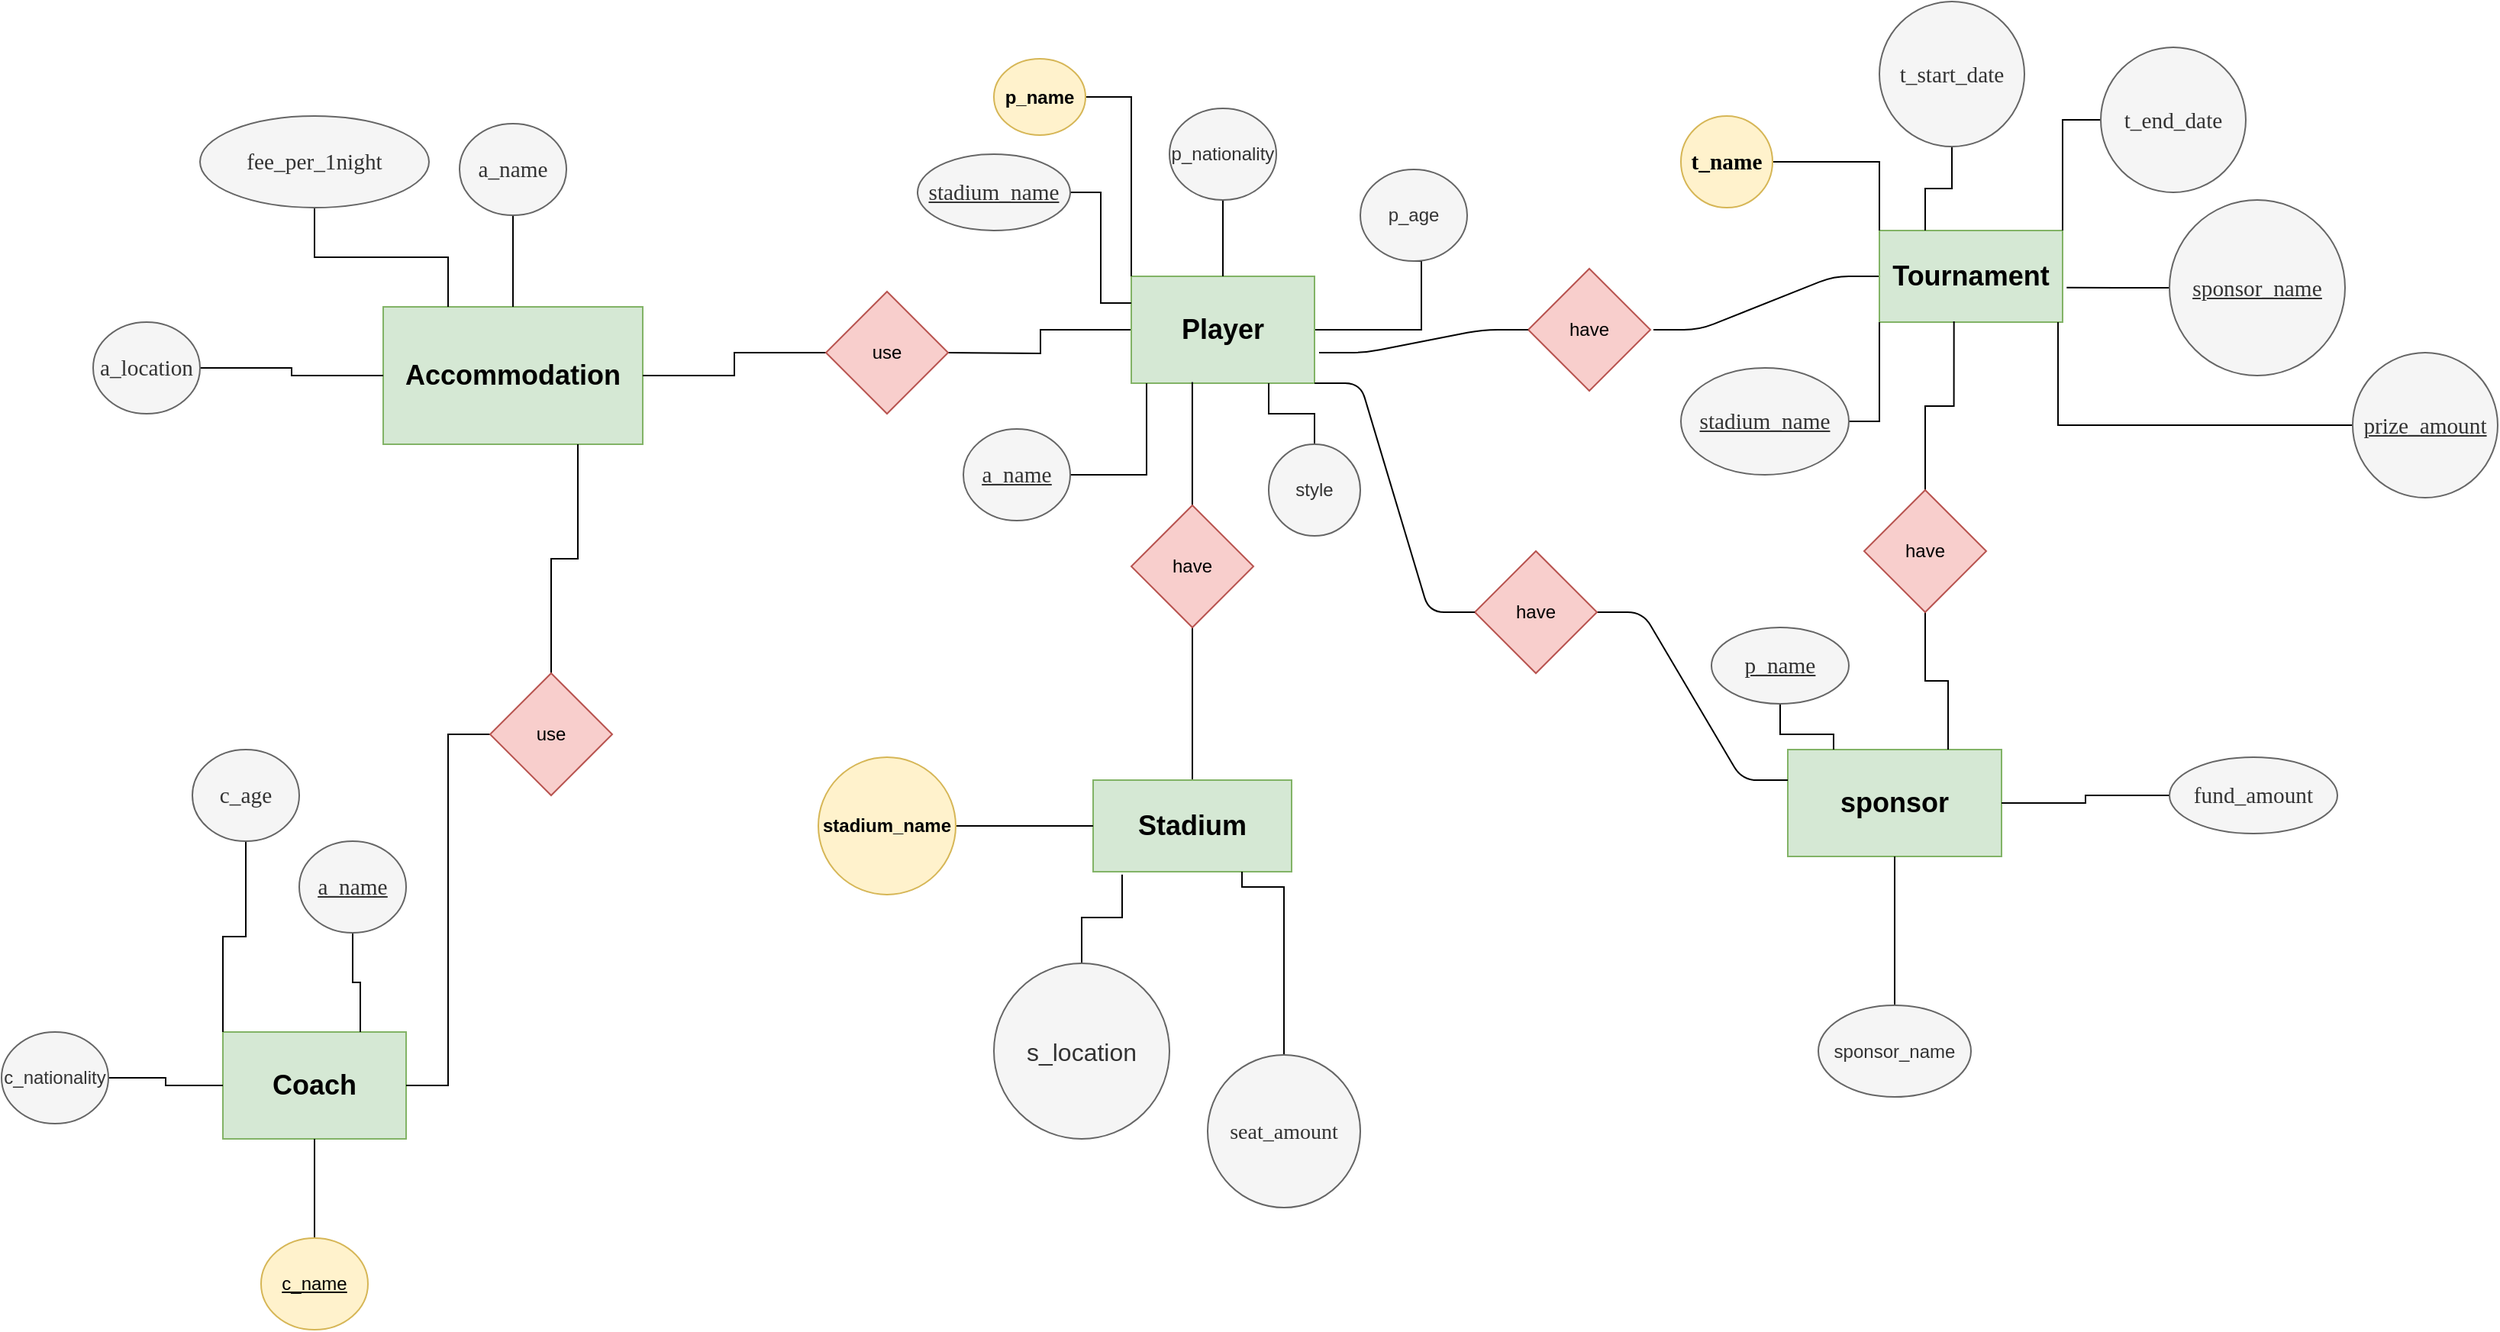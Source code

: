 <mxfile version="13.1.3" type="github">
  <diagram id="Ul_Qv3q_6B_l5HidEIXD" name="Page-1">
    <mxGraphModel dx="2153" dy="1882" grid="1" gridSize="10" guides="1" tooltips="1" connect="1" arrows="1" fold="1" page="1" pageScale="1" pageWidth="850" pageHeight="1100" math="0" shadow="0">
      <root>
        <mxCell id="0" />
        <mxCell id="1" parent="0" />
        <mxCell id="LVXJgCznI9-7iAya-46N-1" value="" style="edgeStyle=orthogonalEdgeStyle;rounded=0;orthogonalLoop=1;jettySize=auto;html=1;entryX=0.5;entryY=1;entryDx=0;entryDy=0;endArrow=none;endFill=0;" edge="1" parent="1" source="LVXJgCznI9-7iAya-46N-2" target="LVXJgCznI9-7iAya-46N-3">
          <mxGeometry relative="1" as="geometry">
            <mxPoint x="400" y="120" as="targetPoint" />
            <Array as="points">
              <mxPoint x="310" y="185" />
              <mxPoint x="310" y="140" />
            </Array>
          </mxGeometry>
        </mxCell>
        <mxCell id="LVXJgCznI9-7iAya-46N-82" style="edgeStyle=orthogonalEdgeStyle;rounded=0;orthogonalLoop=1;jettySize=auto;html=1;startArrow=none;startFill=0;endArrow=none;endFill=0;" edge="1" parent="1" source="LVXJgCznI9-7iAya-46N-2">
          <mxGeometry relative="1" as="geometry">
            <mxPoint y="200" as="targetPoint" />
          </mxGeometry>
        </mxCell>
        <mxCell id="LVXJgCznI9-7iAya-46N-2" value="Player" style="rounded=0;whiteSpace=wrap;html=1;fillColor=#d5e8d4;strokeColor=#82b366;fontStyle=1;fontSize=18;" vertex="1" parent="1">
          <mxGeometry x="120" y="150" width="120" height="70" as="geometry" />
        </mxCell>
        <mxCell id="LVXJgCznI9-7iAya-46N-3" value="p_age&lt;br&gt;" style="ellipse;whiteSpace=wrap;html=1;fillColor=#f5f5f5;strokeColor=#666666;fontColor=#333333;fontStyle=0" vertex="1" parent="1">
          <mxGeometry x="270" y="80" width="70" height="60" as="geometry" />
        </mxCell>
        <mxCell id="LVXJgCznI9-7iAya-46N-4" value="" style="edgeStyle=orthogonalEdgeStyle;rounded=0;orthogonalLoop=1;jettySize=auto;html=1;endArrow=none;endFill=0;" edge="1" parent="1" source="LVXJgCznI9-7iAya-46N-5" target="LVXJgCznI9-7iAya-46N-2">
          <mxGeometry relative="1" as="geometry" />
        </mxCell>
        <mxCell id="LVXJgCznI9-7iAya-46N-5" value="p_nationality&lt;br&gt;" style="ellipse;whiteSpace=wrap;html=1;fillColor=#f5f5f5;strokeColor=#666666;fontColor=#333333;" vertex="1" parent="1">
          <mxGeometry x="145" y="40" width="70" height="60" as="geometry" />
        </mxCell>
        <mxCell id="LVXJgCznI9-7iAya-46N-81" style="edgeStyle=orthogonalEdgeStyle;rounded=0;orthogonalLoop=1;jettySize=auto;html=1;entryX=0;entryY=0;entryDx=0;entryDy=0;startArrow=none;startFill=0;endArrow=none;endFill=0;" edge="1" parent="1" source="LVXJgCznI9-7iAya-46N-7" target="LVXJgCznI9-7iAya-46N-2">
          <mxGeometry relative="1" as="geometry" />
        </mxCell>
        <mxCell id="LVXJgCznI9-7iAya-46N-7" value="p_name" style="ellipse;whiteSpace=wrap;html=1;fillColor=#fff2cc;strokeColor=#d6b656;fontStyle=1" vertex="1" parent="1">
          <mxGeometry x="30" y="7.5" width="60" height="50" as="geometry" />
        </mxCell>
        <mxCell id="LVXJgCznI9-7iAya-46N-8" value="" style="edgeStyle=orthogonalEdgeStyle;rounded=0;orthogonalLoop=1;jettySize=auto;html=1;entryX=0.75;entryY=1;entryDx=0;entryDy=0;endArrow=none;endFill=0;" edge="1" parent="1" source="LVXJgCznI9-7iAya-46N-9" target="LVXJgCznI9-7iAya-46N-2">
          <mxGeometry relative="1" as="geometry">
            <mxPoint x="220" y="260" as="targetPoint" />
          </mxGeometry>
        </mxCell>
        <mxCell id="LVXJgCznI9-7iAya-46N-9" value="style" style="ellipse;whiteSpace=wrap;html=1;fillColor=#f5f5f5;strokeColor=#666666;fontColor=#333333;" vertex="1" parent="1">
          <mxGeometry x="210" y="260" width="60" height="60" as="geometry" />
        </mxCell>
        <mxCell id="LVXJgCznI9-7iAya-46N-10" value="" style="edgeStyle=entityRelationEdgeStyle;fontSize=12;html=1;endArrow=none;startArrow=none;endFill=0;startFill=0;" edge="1" parent="1">
          <mxGeometry width="100" height="100" relative="1" as="geometry">
            <mxPoint x="462" y="185" as="sourcePoint" />
            <mxPoint x="610" y="150" as="targetPoint" />
          </mxGeometry>
        </mxCell>
        <mxCell id="LVXJgCznI9-7iAya-46N-11" value="Tournament" style="rounded=0;whiteSpace=wrap;html=1;fillColor=#d5e8d4;strokeColor=#82b366;fontStyle=1;fontSize=18;" vertex="1" parent="1">
          <mxGeometry x="610" y="120" width="120" height="60" as="geometry" />
        </mxCell>
        <mxCell id="LVXJgCznI9-7iAya-46N-56" style="edgeStyle=orthogonalEdgeStyle;rounded=0;orthogonalLoop=1;jettySize=auto;html=1;entryX=0;entryY=0;entryDx=0;entryDy=0;endArrow=none;endFill=0;" edge="1" parent="1" source="LVXJgCznI9-7iAya-46N-13" target="LVXJgCznI9-7iAya-46N-11">
          <mxGeometry relative="1" as="geometry" />
        </mxCell>
        <mxCell id="LVXJgCznI9-7iAya-46N-13" value="&lt;b&gt;&lt;span style=&quot;font-size: 11.0pt ; line-height: 107% ; font-family: &amp;#34;맑은 고딕&amp;#34;&quot;&gt;t_name&lt;/span&gt;&lt;/b&gt;" style="ellipse;whiteSpace=wrap;html=1;fillColor=#fff2cc;strokeColor=#d6b656;" vertex="1" parent="1">
          <mxGeometry x="480" y="45" width="60" height="60" as="geometry" />
        </mxCell>
        <mxCell id="LVXJgCznI9-7iAya-46N-14" style="edgeStyle=orthogonalEdgeStyle;rounded=0;orthogonalLoop=1;jettySize=auto;html=1;entryX=0;entryY=1;entryDx=0;entryDy=0;endArrow=none;endFill=0;" edge="1" parent="1" source="LVXJgCznI9-7iAya-46N-15" target="LVXJgCznI9-7iAya-46N-11">
          <mxGeometry relative="1" as="geometry" />
        </mxCell>
        <mxCell id="LVXJgCznI9-7iAya-46N-15" value="&lt;u&gt;&lt;span style=&quot;font-size: 11.0pt ; line-height: 107% ; font-family: &amp;#34;맑은 고딕&amp;#34;&quot;&gt;stadium_name&lt;/span&gt;&lt;/u&gt;" style="ellipse;whiteSpace=wrap;html=1;fillColor=#f5f5f5;strokeColor=#666666;fontColor=#333333;" vertex="1" parent="1">
          <mxGeometry x="480" y="210" width="110" height="70" as="geometry" />
        </mxCell>
        <mxCell id="LVXJgCznI9-7iAya-46N-16" value="" style="edgeStyle=orthogonalEdgeStyle;rounded=0;orthogonalLoop=1;jettySize=auto;html=1;endArrow=none;endFill=0;" edge="1" parent="1" source="LVXJgCznI9-7iAya-46N-17" target="LVXJgCznI9-7iAya-46N-11">
          <mxGeometry relative="1" as="geometry">
            <Array as="points">
              <mxPoint x="727" y="190" />
              <mxPoint x="727" y="190" />
            </Array>
          </mxGeometry>
        </mxCell>
        <mxCell id="LVXJgCznI9-7iAya-46N-17" value="&lt;span style=&quot;font-size: 11.0pt ; line-height: 107% ; font-family: &amp;#34;맑은 고딕&amp;#34;&quot;&gt;prize_amount&lt;/span&gt;" style="ellipse;whiteSpace=wrap;html=1;aspect=fixed;fillColor=#f5f5f5;strokeColor=#666666;fontColor=#333333;fontStyle=4" vertex="1" parent="1">
          <mxGeometry x="920" y="200" width="95" height="95" as="geometry" />
        </mxCell>
        <mxCell id="LVXJgCznI9-7iAya-46N-59" style="edgeStyle=orthogonalEdgeStyle;rounded=0;orthogonalLoop=1;jettySize=auto;html=1;entryX=0.5;entryY=1;entryDx=0;entryDy=0;startArrow=none;startFill=0;endArrow=none;endFill=0;" edge="1" parent="1" source="LVXJgCznI9-7iAya-46N-19" target="LVXJgCznI9-7iAya-46N-44">
          <mxGeometry relative="1" as="geometry" />
        </mxCell>
        <mxCell id="LVXJgCznI9-7iAya-46N-19" value="Stadium&lt;br&gt;" style="rounded=0;whiteSpace=wrap;html=1;fillColor=#d5e8d4;strokeColor=#82b366;fontStyle=1;fontSize=18;" vertex="1" parent="1">
          <mxGeometry x="95" y="480" width="130" height="60" as="geometry" />
        </mxCell>
        <mxCell id="LVXJgCznI9-7iAya-46N-86" style="edgeStyle=orthogonalEdgeStyle;rounded=0;orthogonalLoop=1;jettySize=auto;html=1;entryX=0;entryY=0.5;entryDx=0;entryDy=0;startArrow=none;startFill=0;endArrow=none;endFill=0;" edge="1" parent="1" source="LVXJgCznI9-7iAya-46N-21" target="LVXJgCznI9-7iAya-46N-19">
          <mxGeometry relative="1" as="geometry" />
        </mxCell>
        <mxCell id="LVXJgCznI9-7iAya-46N-21" value="stadium_name&lt;br&gt;" style="ellipse;whiteSpace=wrap;html=1;aspect=fixed;fillColor=#fff2cc;strokeColor=#d6b656;fontStyle=1" vertex="1" parent="1">
          <mxGeometry x="-85" y="465" width="90" height="90" as="geometry" />
        </mxCell>
        <mxCell id="LVXJgCznI9-7iAya-46N-22" value="" style="edgeStyle=orthogonalEdgeStyle;rounded=0;orthogonalLoop=1;jettySize=auto;html=1;endArrow=none;endFill=0;entryX=0.146;entryY=1.032;entryDx=0;entryDy=0;entryPerimeter=0;" edge="1" parent="1" source="LVXJgCznI9-7iAya-46N-23" target="LVXJgCznI9-7iAya-46N-19">
          <mxGeometry relative="1" as="geometry" />
        </mxCell>
        <mxCell id="LVXJgCznI9-7iAya-46N-23" value="&lt;font style=&quot;font-size: 16px&quot;&gt;s_location&lt;/font&gt;" style="ellipse;whiteSpace=wrap;html=1;aspect=fixed;fillColor=#f5f5f5;strokeColor=#666666;fontColor=#333333;fontStyle=0" vertex="1" parent="1">
          <mxGeometry x="30" y="600" width="115" height="115" as="geometry" />
        </mxCell>
        <mxCell id="LVXJgCznI9-7iAya-46N-87" style="edgeStyle=orthogonalEdgeStyle;rounded=0;orthogonalLoop=1;jettySize=auto;html=1;entryX=0.75;entryY=1;entryDx=0;entryDy=0;startArrow=none;startFill=0;endArrow=none;endFill=0;fontSize=14;" edge="1" parent="1" source="LVXJgCznI9-7iAya-46N-25" target="LVXJgCznI9-7iAya-46N-19">
          <mxGeometry relative="1" as="geometry">
            <Array as="points">
              <mxPoint x="220" y="550" />
              <mxPoint x="192" y="550" />
            </Array>
          </mxGeometry>
        </mxCell>
        <mxCell id="LVXJgCznI9-7iAya-46N-25" value="&lt;span style=&quot;font-size: 14px; line-height: 107%; font-family: &amp;quot;맑은 고딕&amp;quot;;&quot;&gt;seat_amount&lt;/span&gt;" style="ellipse;whiteSpace=wrap;html=1;aspect=fixed;fillColor=#f5f5f5;strokeColor=#666666;fontColor=#333333;fontSize=14;" vertex="1" parent="1">
          <mxGeometry x="170" y="660" width="100" height="100" as="geometry" />
        </mxCell>
        <mxCell id="LVXJgCznI9-7iAya-46N-29" value="sponsor&lt;br&gt;" style="rounded=0;whiteSpace=wrap;html=1;fillColor=#d5e8d4;strokeColor=#82b366;fontStyle=1;fontSize=18;" vertex="1" parent="1">
          <mxGeometry x="550" y="460" width="140" height="70" as="geometry" />
        </mxCell>
        <mxCell id="LVXJgCznI9-7iAya-46N-88" style="edgeStyle=orthogonalEdgeStyle;rounded=0;orthogonalLoop=1;jettySize=auto;html=1;entryX=1;entryY=0.5;entryDx=0;entryDy=0;startArrow=none;startFill=0;endArrow=none;endFill=0;fontSize=14;" edge="1" parent="1" source="LVXJgCznI9-7iAya-46N-31" target="LVXJgCznI9-7iAya-46N-29">
          <mxGeometry relative="1" as="geometry" />
        </mxCell>
        <mxCell id="LVXJgCznI9-7iAya-46N-31" value="&lt;span style=&quot;font-size: 11.0pt ; line-height: 107% ; font-family: &amp;#34;맑은 고딕&amp;#34;&quot;&gt;fund_amount&lt;/span&gt;" style="ellipse;whiteSpace=wrap;html=1;fillColor=#f5f5f5;strokeColor=#666666;fontColor=#333333;fontStyle=0" vertex="1" parent="1">
          <mxGeometry x="800" y="465" width="110" height="50" as="geometry" />
        </mxCell>
        <mxCell id="LVXJgCznI9-7iAya-46N-32" value="" style="edgeStyle=orthogonalEdgeStyle;rounded=0;orthogonalLoop=1;jettySize=auto;html=1;entryX=0.5;entryY=1;entryDx=0;entryDy=0;endArrow=none;endFill=0;" edge="1" parent="1" source="LVXJgCznI9-7iAya-46N-33" target="LVXJgCznI9-7iAya-46N-29">
          <mxGeometry relative="1" as="geometry">
            <mxPoint x="535" y="480" as="targetPoint" />
          </mxGeometry>
        </mxCell>
        <mxCell id="LVXJgCznI9-7iAya-46N-33" value="sponsor_name&lt;br&gt;" style="ellipse;whiteSpace=wrap;html=1;fillColor=#f5f5f5;strokeColor=#666666;fontColor=#333333;" vertex="1" parent="1">
          <mxGeometry x="570" y="627.5" width="100" height="60" as="geometry" />
        </mxCell>
        <mxCell id="LVXJgCznI9-7iAya-46N-34" value="" style="edgeStyle=entityRelationEdgeStyle;fontSize=12;html=1;endArrow=none;endFill=0;startArrow=none;exitX=1;exitY=0.5;exitDx=0;exitDy=0;startFill=0;" edge="1" parent="1" source="LVXJgCznI9-7iAya-46N-35">
          <mxGeometry width="100" height="100" relative="1" as="geometry">
            <mxPoint x="450" y="580" as="sourcePoint" />
            <mxPoint x="550" y="480" as="targetPoint" />
          </mxGeometry>
        </mxCell>
        <mxCell id="LVXJgCznI9-7iAya-46N-35" value="have&lt;br&gt;" style="rhombus;whiteSpace=wrap;html=1;fillColor=#f8cecc;strokeColor=#b85450;" vertex="1" parent="1">
          <mxGeometry x="345" y="330" width="80" height="80" as="geometry" />
        </mxCell>
        <mxCell id="LVXJgCznI9-7iAya-46N-36" value="" style="edgeStyle=entityRelationEdgeStyle;fontSize=12;html=1;endArrow=none;endFill=0;startArrow=none;exitX=1;exitY=1;exitDx=0;exitDy=0;startFill=0;" edge="1" parent="1" source="LVXJgCznI9-7iAya-46N-2" target="LVXJgCznI9-7iAya-46N-35">
          <mxGeometry width="100" height="100" relative="1" as="geometry">
            <mxPoint x="160" y="465" as="sourcePoint" />
            <mxPoint x="550" y="480" as="targetPoint" />
          </mxGeometry>
        </mxCell>
        <mxCell id="LVXJgCznI9-7iAya-46N-37" value="have&lt;br&gt;" style="rhombus;whiteSpace=wrap;html=1;fillColor=#f8cecc;strokeColor=#b85450;" vertex="1" parent="1">
          <mxGeometry x="380" y="145" width="80" height="80" as="geometry" />
        </mxCell>
        <mxCell id="LVXJgCznI9-7iAya-46N-38" value="" style="edgeStyle=entityRelationEdgeStyle;fontSize=12;html=1;endArrow=none;startArrow=none;startFill=0;endFill=0;" edge="1" parent="1" target="LVXJgCznI9-7iAya-46N-37">
          <mxGeometry width="100" height="100" relative="1" as="geometry">
            <mxPoint x="243" y="200" as="sourcePoint" />
            <mxPoint x="610" y="150.0" as="targetPoint" />
          </mxGeometry>
        </mxCell>
        <mxCell id="LVXJgCznI9-7iAya-46N-40" value="" style="edgeStyle=orthogonalEdgeStyle;rounded=0;orthogonalLoop=1;jettySize=auto;html=1;startArrow=none;startFill=0;endArrow=none;endFill=0;fontSize=12;" edge="1" parent="1" source="LVXJgCznI9-7iAya-46N-41" target="LVXJgCznI9-7iAya-46N-29">
          <mxGeometry relative="1" as="geometry">
            <Array as="points">
              <mxPoint x="545" y="450" />
              <mxPoint x="580" y="450" />
            </Array>
          </mxGeometry>
        </mxCell>
        <mxCell id="LVXJgCznI9-7iAya-46N-41" value="&lt;u&gt;&lt;span style=&quot;font-size: 11.0pt ; line-height: 107% ; font-family: &amp;#34;맑은 고딕&amp;#34;&quot;&gt;p_name&lt;/span&gt;&lt;/u&gt;" style="ellipse;whiteSpace=wrap;html=1;fontSize=12;fillColor=#f5f5f5;strokeColor=#666666;fontColor=#333333;" vertex="1" parent="1">
          <mxGeometry x="500" y="380" width="90" height="50" as="geometry" />
        </mxCell>
        <mxCell id="LVXJgCznI9-7iAya-46N-51" style="edgeStyle=orthogonalEdgeStyle;rounded=0;orthogonalLoop=1;jettySize=auto;html=1;entryX=0.333;entryY=0.99;entryDx=0;entryDy=0;entryPerimeter=0;endArrow=none;endFill=0;" edge="1" parent="1" source="LVXJgCznI9-7iAya-46N-44" target="LVXJgCznI9-7iAya-46N-2">
          <mxGeometry relative="1" as="geometry" />
        </mxCell>
        <mxCell id="LVXJgCznI9-7iAya-46N-44" value="have" style="rhombus;whiteSpace=wrap;html=1;fillColor=#f8cecc;strokeColor=#b85450;" vertex="1" parent="1">
          <mxGeometry x="120" y="300" width="80" height="80" as="geometry" />
        </mxCell>
        <mxCell id="LVXJgCznI9-7iAya-46N-48" style="edgeStyle=orthogonalEdgeStyle;rounded=0;orthogonalLoop=1;jettySize=auto;html=1;entryX=0;entryY=0.25;entryDx=0;entryDy=0;endArrow=none;endFill=0;" edge="1" parent="1" source="LVXJgCznI9-7iAya-46N-47" target="LVXJgCznI9-7iAya-46N-2">
          <mxGeometry relative="1" as="geometry" />
        </mxCell>
        <mxCell id="LVXJgCznI9-7iAya-46N-47" value="&lt;u&gt;&lt;span style=&quot;font-size: 11.0pt ; line-height: 107% ; font-family: &amp;#34;맑은 고딕&amp;#34;&quot;&gt;stadium_name&lt;/span&gt;&lt;/u&gt;" style="ellipse;whiteSpace=wrap;html=1;fillColor=#f5f5f5;strokeColor=#666666;fontColor=#333333;" vertex="1" parent="1">
          <mxGeometry x="-20" y="70" width="100" height="50" as="geometry" />
        </mxCell>
        <mxCell id="LVXJgCznI9-7iAya-46N-50" style="edgeStyle=orthogonalEdgeStyle;rounded=0;orthogonalLoop=1;jettySize=auto;html=1;endArrow=none;endFill=0;" edge="1" parent="1" source="LVXJgCznI9-7iAya-46N-49">
          <mxGeometry relative="1" as="geometry">
            <mxPoint x="130" y="220" as="targetPoint" />
            <Array as="points">
              <mxPoint x="130" y="280" />
            </Array>
          </mxGeometry>
        </mxCell>
        <mxCell id="LVXJgCznI9-7iAya-46N-49" value="&lt;u&gt;&lt;span style=&quot;font-size: 11.0pt ; line-height: 107% ; font-family: &amp;#34;맑은 고딕&amp;#34;&quot;&gt;a_name&lt;/span&gt;&lt;/u&gt;" style="ellipse;whiteSpace=wrap;html=1;fillColor=#f5f5f5;strokeColor=#666666;fontColor=#333333;fontStyle=4" vertex="1" parent="1">
          <mxGeometry x="10" y="250" width="70" height="60" as="geometry" />
        </mxCell>
        <mxCell id="LVXJgCznI9-7iAya-46N-53" style="edgeStyle=orthogonalEdgeStyle;rounded=0;orthogonalLoop=1;jettySize=auto;html=1;entryX=1.022;entryY=0.622;entryDx=0;entryDy=0;entryPerimeter=0;endArrow=none;endFill=0;" edge="1" parent="1" source="LVXJgCznI9-7iAya-46N-52" target="LVXJgCznI9-7iAya-46N-11">
          <mxGeometry relative="1" as="geometry" />
        </mxCell>
        <mxCell id="LVXJgCznI9-7iAya-46N-52" value="&lt;u&gt;&lt;span style=&quot;font-size: 11.0pt ; line-height: 107% ; font-family: &amp;#34;맑은 고딕&amp;#34;&quot;&gt;sponsor_name&lt;/span&gt;&lt;/u&gt;" style="ellipse;whiteSpace=wrap;html=1;aspect=fixed;fillColor=#f5f5f5;strokeColor=#666666;fontColor=#333333;fontStyle=4" vertex="1" parent="1">
          <mxGeometry x="800" y="100" width="115" height="115" as="geometry" />
        </mxCell>
        <mxCell id="LVXJgCznI9-7iAya-46N-58" style="edgeStyle=orthogonalEdgeStyle;rounded=0;orthogonalLoop=1;jettySize=auto;html=1;entryX=1;entryY=0;entryDx=0;entryDy=0;endArrow=none;endFill=0;" edge="1" parent="1" source="LVXJgCznI9-7iAya-46N-54" target="LVXJgCznI9-7iAya-46N-11">
          <mxGeometry relative="1" as="geometry" />
        </mxCell>
        <mxCell id="LVXJgCznI9-7iAya-46N-54" value="&lt;span style=&quot;font-size: 11.0pt ; line-height: 107% ; font-family: &amp;quot;맑은 고딕&amp;quot;&quot;&gt;t_end_date&lt;/span&gt;" style="ellipse;whiteSpace=wrap;html=1;aspect=fixed;fillColor=#f5f5f5;strokeColor=#666666;fontColor=#333333;fontStyle=0" vertex="1" parent="1">
          <mxGeometry x="755" width="95" height="95" as="geometry" />
        </mxCell>
        <mxCell id="LVXJgCznI9-7iAya-46N-90" style="edgeStyle=orthogonalEdgeStyle;rounded=0;orthogonalLoop=1;jettySize=auto;html=1;entryX=0.25;entryY=0;entryDx=0;entryDy=0;startArrow=none;startFill=0;endArrow=none;endFill=0;fontSize=14;" edge="1" parent="1" source="LVXJgCznI9-7iAya-46N-55" target="LVXJgCznI9-7iAya-46N-11">
          <mxGeometry relative="1" as="geometry" />
        </mxCell>
        <mxCell id="LVXJgCznI9-7iAya-46N-55" value="&lt;span style=&quot;font-size: 11.0pt ; line-height: 107% ; font-family: &amp;quot;맑은 고딕&amp;quot;&quot;&gt;t_start_date&lt;/span&gt;" style="ellipse;whiteSpace=wrap;html=1;aspect=fixed;fillColor=#f5f5f5;strokeColor=#666666;fontColor=#333333;fontStyle=0" vertex="1" parent="1">
          <mxGeometry x="610" y="-30" width="95" height="95" as="geometry" />
        </mxCell>
        <mxCell id="LVXJgCznI9-7iAya-46N-61" value="Accommodation&lt;br&gt;" style="rounded=0;whiteSpace=wrap;html=1;fillColor=#d5e8d4;strokeColor=#82b366;fontStyle=1;fontSize=18;" vertex="1" parent="1">
          <mxGeometry x="-370" y="170" width="170" height="90" as="geometry" />
        </mxCell>
        <mxCell id="LVXJgCznI9-7iAya-46N-63" style="edgeStyle=orthogonalEdgeStyle;rounded=0;orthogonalLoop=1;jettySize=auto;html=1;startArrow=none;startFill=0;endArrow=none;endFill=0;" edge="1" parent="1" source="LVXJgCznI9-7iAya-46N-62" target="LVXJgCznI9-7iAya-46N-61">
          <mxGeometry relative="1" as="geometry" />
        </mxCell>
        <mxCell id="LVXJgCznI9-7iAya-46N-62" value="&lt;span&gt;&lt;span style=&quot;font-size: 11.0pt ; line-height: 107% ; font-family: &amp;quot;맑은 고딕&amp;quot;&quot;&gt;a_name&lt;/span&gt;&lt;/span&gt;" style="ellipse;whiteSpace=wrap;html=1;fillColor=#f5f5f5;strokeColor=#666666;fontColor=#333333;fontStyle=0" vertex="1" parent="1">
          <mxGeometry x="-320" y="50" width="70" height="60" as="geometry" />
        </mxCell>
        <mxCell id="LVXJgCznI9-7iAya-46N-65" style="edgeStyle=orthogonalEdgeStyle;rounded=0;orthogonalLoop=1;jettySize=auto;html=1;entryX=0;entryY=0.5;entryDx=0;entryDy=0;startArrow=none;startFill=0;endArrow=none;endFill=0;" edge="1" parent="1" source="LVXJgCznI9-7iAya-46N-64" target="LVXJgCznI9-7iAya-46N-61">
          <mxGeometry relative="1" as="geometry" />
        </mxCell>
        <mxCell id="LVXJgCznI9-7iAya-46N-64" value="&lt;span&gt;&lt;span style=&quot;font-size: 11.0pt ; line-height: 107% ; font-family: &amp;#34;맑은 고딕&amp;#34;&quot;&gt;a_location&lt;/span&gt;&lt;/span&gt;" style="ellipse;whiteSpace=wrap;html=1;fillColor=#f5f5f5;strokeColor=#666666;fontColor=#333333;fontStyle=0" vertex="1" parent="1">
          <mxGeometry x="-560" y="180" width="70" height="60" as="geometry" />
        </mxCell>
        <mxCell id="LVXJgCznI9-7iAya-46N-67" style="edgeStyle=orthogonalEdgeStyle;rounded=0;orthogonalLoop=1;jettySize=auto;html=1;entryX=0.25;entryY=0;entryDx=0;entryDy=0;startArrow=none;startFill=0;endArrow=none;endFill=0;" edge="1" parent="1" source="LVXJgCznI9-7iAya-46N-66" target="LVXJgCznI9-7iAya-46N-61">
          <mxGeometry relative="1" as="geometry" />
        </mxCell>
        <mxCell id="LVXJgCznI9-7iAya-46N-66" value="&lt;span style=&quot;font-size: 11.0pt ; line-height: 107% ; font-family: &amp;#34;맑은 고딕&amp;#34;&quot;&gt;fee_per_1night&lt;/span&gt;" style="ellipse;whiteSpace=wrap;html=1;fillColor=#f5f5f5;strokeColor=#666666;fontColor=#333333;fontStyle=0" vertex="1" parent="1">
          <mxGeometry x="-490" y="45" width="150" height="60" as="geometry" />
        </mxCell>
        <mxCell id="LVXJgCznI9-7iAya-46N-68" value="Coach" style="rounded=0;whiteSpace=wrap;html=1;fillColor=#d5e8d4;strokeColor=#82b366;fontStyle=1;fontSize=18;" vertex="1" parent="1">
          <mxGeometry x="-475" y="645" width="120" height="70" as="geometry" />
        </mxCell>
        <mxCell id="LVXJgCznI9-7iAya-46N-70" style="edgeStyle=orthogonalEdgeStyle;rounded=0;orthogonalLoop=1;jettySize=auto;html=1;startArrow=none;startFill=0;endArrow=none;endFill=0;" edge="1" parent="1" source="LVXJgCznI9-7iAya-46N-69" target="LVXJgCznI9-7iAya-46N-68">
          <mxGeometry relative="1" as="geometry" />
        </mxCell>
        <mxCell id="LVXJgCznI9-7iAya-46N-69" value="c_name&lt;br&gt;" style="ellipse;whiteSpace=wrap;html=1;fillColor=#fff2cc;strokeColor=#d6b656;fontStyle=4" vertex="1" parent="1">
          <mxGeometry x="-450" y="780" width="70" height="60" as="geometry" />
        </mxCell>
        <mxCell id="LVXJgCznI9-7iAya-46N-73" style="edgeStyle=orthogonalEdgeStyle;rounded=0;orthogonalLoop=1;jettySize=auto;html=1;entryX=0;entryY=0;entryDx=0;entryDy=0;startArrow=none;startFill=0;endArrow=none;endFill=0;" edge="1" parent="1" source="LVXJgCznI9-7iAya-46N-72" target="LVXJgCznI9-7iAya-46N-68">
          <mxGeometry relative="1" as="geometry" />
        </mxCell>
        <mxCell id="LVXJgCznI9-7iAya-46N-102" style="edgeStyle=orthogonalEdgeStyle;rounded=0;orthogonalLoop=1;jettySize=auto;html=1;entryX=0;entryY=0.5;entryDx=0;entryDy=0;startArrow=none;startFill=0;endArrow=none;endFill=0;fontSize=14;" edge="1" parent="1" source="LVXJgCznI9-7iAya-46N-71" target="LVXJgCznI9-7iAya-46N-68">
          <mxGeometry relative="1" as="geometry" />
        </mxCell>
        <mxCell id="LVXJgCznI9-7iAya-46N-71" value="c_nationality" style="ellipse;whiteSpace=wrap;html=1;fillColor=#f5f5f5;strokeColor=#666666;fontColor=#333333;fontStyle=0" vertex="1" parent="1">
          <mxGeometry x="-620" y="645" width="70" height="60" as="geometry" />
        </mxCell>
        <mxCell id="LVXJgCznI9-7iAya-46N-76" style="edgeStyle=orthogonalEdgeStyle;rounded=0;orthogonalLoop=1;jettySize=auto;html=1;entryX=0.75;entryY=0;entryDx=0;entryDy=0;startArrow=none;startFill=0;endArrow=none;endFill=0;" edge="1" parent="1" source="LVXJgCznI9-7iAya-46N-75" target="LVXJgCznI9-7iAya-46N-68">
          <mxGeometry relative="1" as="geometry" />
        </mxCell>
        <mxCell id="LVXJgCznI9-7iAya-46N-75" value="&lt;u&gt;&lt;span style=&quot;font-size: 11.0pt ; line-height: 107% ; font-family: &amp;#34;맑은 고딕&amp;#34;&quot;&gt;a_name&lt;/span&gt;&lt;/u&gt;" style="ellipse;whiteSpace=wrap;html=1;fillColor=#f5f5f5;strokeColor=#666666;fontColor=#333333;fontStyle=4" vertex="1" parent="1">
          <mxGeometry x="-425" y="520" width="70" height="60" as="geometry" />
        </mxCell>
        <mxCell id="LVXJgCznI9-7iAya-46N-79" style="edgeStyle=orthogonalEdgeStyle;rounded=0;orthogonalLoop=1;jettySize=auto;html=1;entryX=0.75;entryY=1;entryDx=0;entryDy=0;startArrow=none;startFill=0;endArrow=none;endFill=0;" edge="1" parent="1" source="LVXJgCznI9-7iAya-46N-77" target="LVXJgCznI9-7iAya-46N-61">
          <mxGeometry relative="1" as="geometry" />
        </mxCell>
        <mxCell id="LVXJgCznI9-7iAya-46N-100" style="edgeStyle=orthogonalEdgeStyle;rounded=0;orthogonalLoop=1;jettySize=auto;html=1;entryX=1;entryY=0.5;entryDx=0;entryDy=0;startArrow=none;startFill=0;endArrow=none;endFill=0;fontSize=14;" edge="1" parent="1" source="LVXJgCznI9-7iAya-46N-77" target="LVXJgCznI9-7iAya-46N-68">
          <mxGeometry relative="1" as="geometry" />
        </mxCell>
        <mxCell id="LVXJgCznI9-7iAya-46N-77" value="use" style="rhombus;whiteSpace=wrap;html=1;fillColor=#f8cecc;strokeColor=#b85450;" vertex="1" parent="1">
          <mxGeometry x="-300" y="410" width="80" height="80" as="geometry" />
        </mxCell>
        <mxCell id="LVXJgCznI9-7iAya-46N-84" style="edgeStyle=orthogonalEdgeStyle;rounded=0;orthogonalLoop=1;jettySize=auto;html=1;entryX=1;entryY=0.5;entryDx=0;entryDy=0;startArrow=none;startFill=0;endArrow=none;endFill=0;" edge="1" parent="1" source="LVXJgCznI9-7iAya-46N-83" target="LVXJgCznI9-7iAya-46N-61">
          <mxGeometry relative="1" as="geometry" />
        </mxCell>
        <mxCell id="LVXJgCznI9-7iAya-46N-83" value="use" style="rhombus;whiteSpace=wrap;html=1;fillColor=#f8cecc;strokeColor=#b85450;" vertex="1" parent="1">
          <mxGeometry x="-80" y="160" width="80" height="80" as="geometry" />
        </mxCell>
        <mxCell id="LVXJgCznI9-7iAya-46N-92" style="edgeStyle=orthogonalEdgeStyle;rounded=0;orthogonalLoop=1;jettySize=auto;html=1;entryX=0.75;entryY=0;entryDx=0;entryDy=0;startArrow=none;startFill=0;endArrow=none;endFill=0;fontSize=14;" edge="1" parent="1" source="LVXJgCznI9-7iAya-46N-91" target="LVXJgCznI9-7iAya-46N-29">
          <mxGeometry relative="1" as="geometry" />
        </mxCell>
        <mxCell id="LVXJgCznI9-7iAya-46N-93" style="edgeStyle=orthogonalEdgeStyle;rounded=0;orthogonalLoop=1;jettySize=auto;html=1;entryX=0.407;entryY=0.992;entryDx=0;entryDy=0;entryPerimeter=0;startArrow=none;startFill=0;endArrow=none;endFill=0;fontSize=14;" edge="1" parent="1" source="LVXJgCznI9-7iAya-46N-91" target="LVXJgCznI9-7iAya-46N-11">
          <mxGeometry relative="1" as="geometry" />
        </mxCell>
        <mxCell id="LVXJgCznI9-7iAya-46N-91" value="have&lt;br&gt;" style="rhombus;whiteSpace=wrap;html=1;fillColor=#f8cecc;strokeColor=#b85450;" vertex="1" parent="1">
          <mxGeometry x="600" y="290" width="80" height="80" as="geometry" />
        </mxCell>
        <mxCell id="LVXJgCznI9-7iAya-46N-72" value="&lt;span style=&quot;font-size: 11.0pt ; line-height: 107% ; font-family: &amp;quot;맑은 고딕&amp;quot;&quot;&gt;c_age&lt;/span&gt;" style="ellipse;whiteSpace=wrap;html=1;fillColor=#f5f5f5;strokeColor=#666666;fontColor=#333333;fontStyle=0" vertex="1" parent="1">
          <mxGeometry x="-495" y="460" width="70" height="60" as="geometry" />
        </mxCell>
      </root>
    </mxGraphModel>
  </diagram>
</mxfile>
